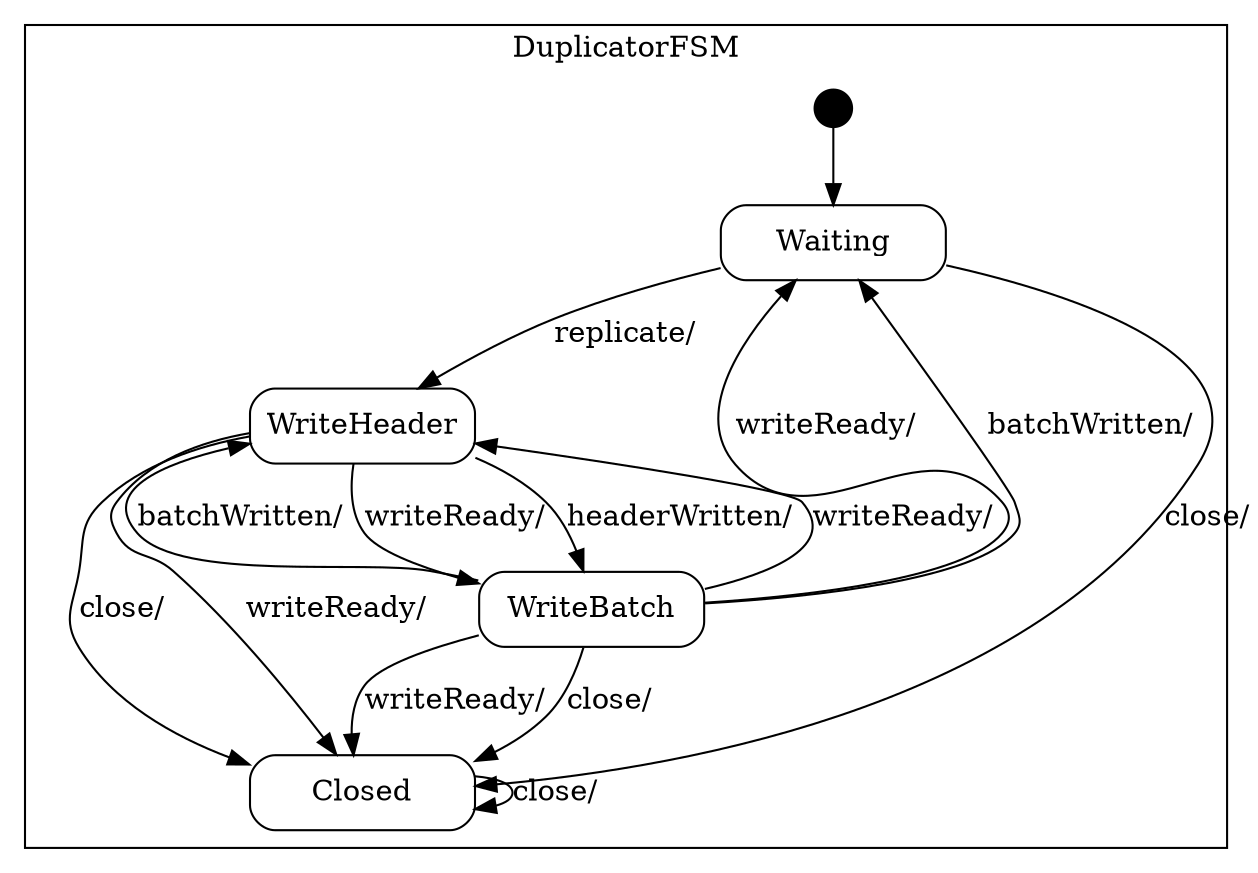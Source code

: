 digraph Duplicator {

    node
        [shape=Mrecord width=1.5];

    subgraph cluster_DuplicatorFSM {

        label="DuplicatorFSM";

        //
        // States (Nodes)
        //

        "DuplicatorFSM::Waiting"
            [label="{Waiting}"];

        "DuplicatorFSM::WriteHeader"
            [label="{WriteHeader}"];

        "DuplicatorFSM::WriteBatch"
            [label="{WriteBatch}"];

        "DuplicatorFSM::Closed"
            [label="{Closed}"];

        "%start"
            [label="" shape=circle style=filled fillcolor=black width=0.25];

        //
        // Transitions (Edges)
        //

        "DuplicatorFSM::Waiting" -> "DuplicatorFSM::WriteHeader"
            [label="replicate/\l"];

        "DuplicatorFSM::Waiting" -> "DuplicatorFSM::Closed"
            [label="close/\l"];

        "DuplicatorFSM::WriteHeader" -> "DuplicatorFSM::Closed"
            [label="writeReady/\l"];

        "DuplicatorFSM::WriteHeader" -> "DuplicatorFSM::WriteBatch"
            [label="writeReady/\l"];

        "DuplicatorFSM::WriteHeader" -> "DuplicatorFSM::WriteBatch"
            [label="headerWritten/\l"];

        "DuplicatorFSM::WriteHeader" -> "DuplicatorFSM::Closed"
            [label="close/\l"];

        "DuplicatorFSM::WriteBatch" -> "DuplicatorFSM::Closed"
            [label="writeReady/\l"];

        "DuplicatorFSM::WriteBatch" -> "DuplicatorFSM::WriteHeader"
            [label="writeReady/\l"];

        "DuplicatorFSM::WriteBatch" -> "DuplicatorFSM::Waiting"
            [label="writeReady/\l"];

        "DuplicatorFSM::WriteBatch" -> "DuplicatorFSM::WriteHeader"
            [label="batchWritten/\l"];

        "DuplicatorFSM::WriteBatch" -> "DuplicatorFSM::Waiting"
            [label="batchWritten/\l"];

        "DuplicatorFSM::WriteBatch" -> "DuplicatorFSM::Closed"
            [label="close/\l"];

        "DuplicatorFSM::Closed" -> "DuplicatorFSM::Closed"
            [label="close/\l"];

        "%start" -> "DuplicatorFSM::Waiting"
    }

}
